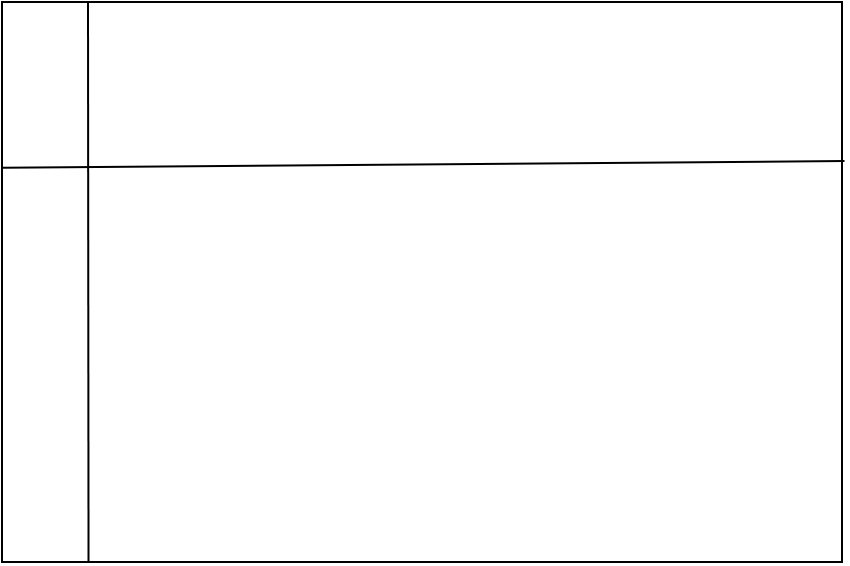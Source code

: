 <mxfile>
    <diagram id="AiOklbaFowsYpCoF-2a3" name="Page-1">
        <mxGraphModel dx="1445" dy="714" grid="1" gridSize="10" guides="1" tooltips="1" connect="1" arrows="1" fold="1" page="1" pageScale="1" pageWidth="850" pageHeight="1100" math="0" shadow="0">
            <root>
                <mxCell id="0"/>
                <mxCell id="1" parent="0"/>
                <mxCell id="16" value="" style="rounded=0;whiteSpace=wrap;html=1;" vertex="1" parent="1">
                    <mxGeometry x="-40" y="240" width="420" height="280" as="geometry"/>
                </mxCell>
                <mxCell id="17" value="" style="endArrow=none;html=1;exitX=0.103;exitY=0.998;exitDx=0;exitDy=0;exitPerimeter=0;" edge="1" parent="1" source="16">
                    <mxGeometry width="50" height="50" relative="1" as="geometry">
                        <mxPoint x="180" y="590" as="sourcePoint"/>
                        <mxPoint x="3" y="240" as="targetPoint"/>
                    </mxGeometry>
                </mxCell>
                <mxCell id="18" value="" style="endArrow=none;html=1;entryX=0.001;entryY=0.296;entryDx=0;entryDy=0;entryPerimeter=0;exitX=1.003;exitY=0.284;exitDx=0;exitDy=0;exitPerimeter=0;" edge="1" parent="1" source="16" target="16">
                    <mxGeometry width="50" height="50" relative="1" as="geometry">
                        <mxPoint x="180" y="430" as="sourcePoint"/>
                        <mxPoint x="230" y="380" as="targetPoint"/>
                    </mxGeometry>
                </mxCell>
            </root>
        </mxGraphModel>
    </diagram>
</mxfile>